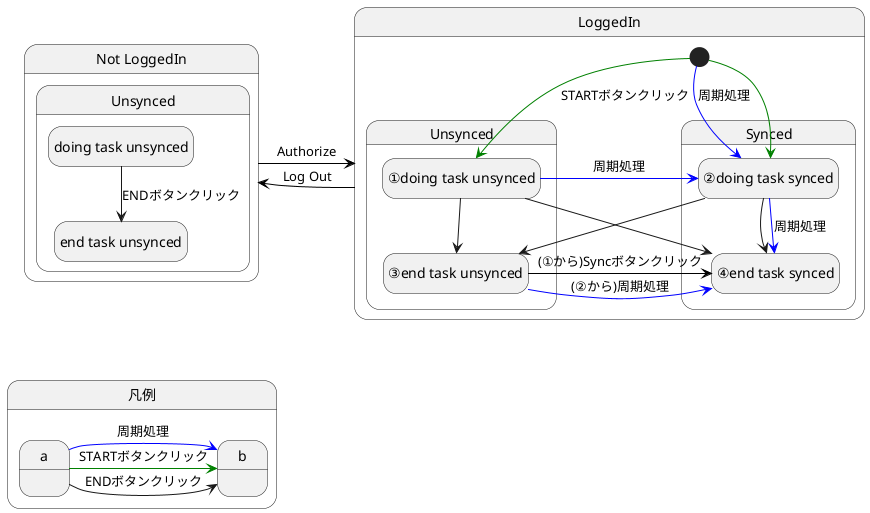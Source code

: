 @startuml state
hide empty description
state "LoggedIn" as li{

    state "Unsynced" as li_uns{
        state "①doing task unsynced" as dtus
        state "③end task unsynced" as etus

    }
    state Synced{
        state "②doing task synced" as dts
        state "④end task synced" as ets

    }
    [*] -[#green]-> dtus: STARTボタンクリック
    [*] -[#green]-> dts
    [*] -[#blue]-> dts: 周期処理
    dts --> ets
    dts -[#blue]-> ets: 周期処理
    dtus --> etus

    dts --> etus
    dtus --> ets

    dtus -r[#blue]-> dts: 周期処理
    etus -r[#black]-> ets: (①から)Syncボタンクリック
    etus -r[#blue]-> ets: (②から)周期処理

}
state "Not LoggedIn" as nli{
    state "Unsynced" as nli_uns{
        state "doing task unsynced" as nli_dtus
        state "end task unsynced" as nli_etus
    }
    nli_dtus --> nli_etus: ENDボタンクリック
}

li -l[#black]-> nli: Log Out
nli -r[#black]-> li: Authorize

state "凡例" as legend {
    a:  
    b:  
    a -r[#green]-> b: STARTボタンクリック
    a -r-> b: ENDボタンクリック
    a -r[#blue]-> b: 周期処理
    
}

nli -[#transparent]-> legend

@enduml